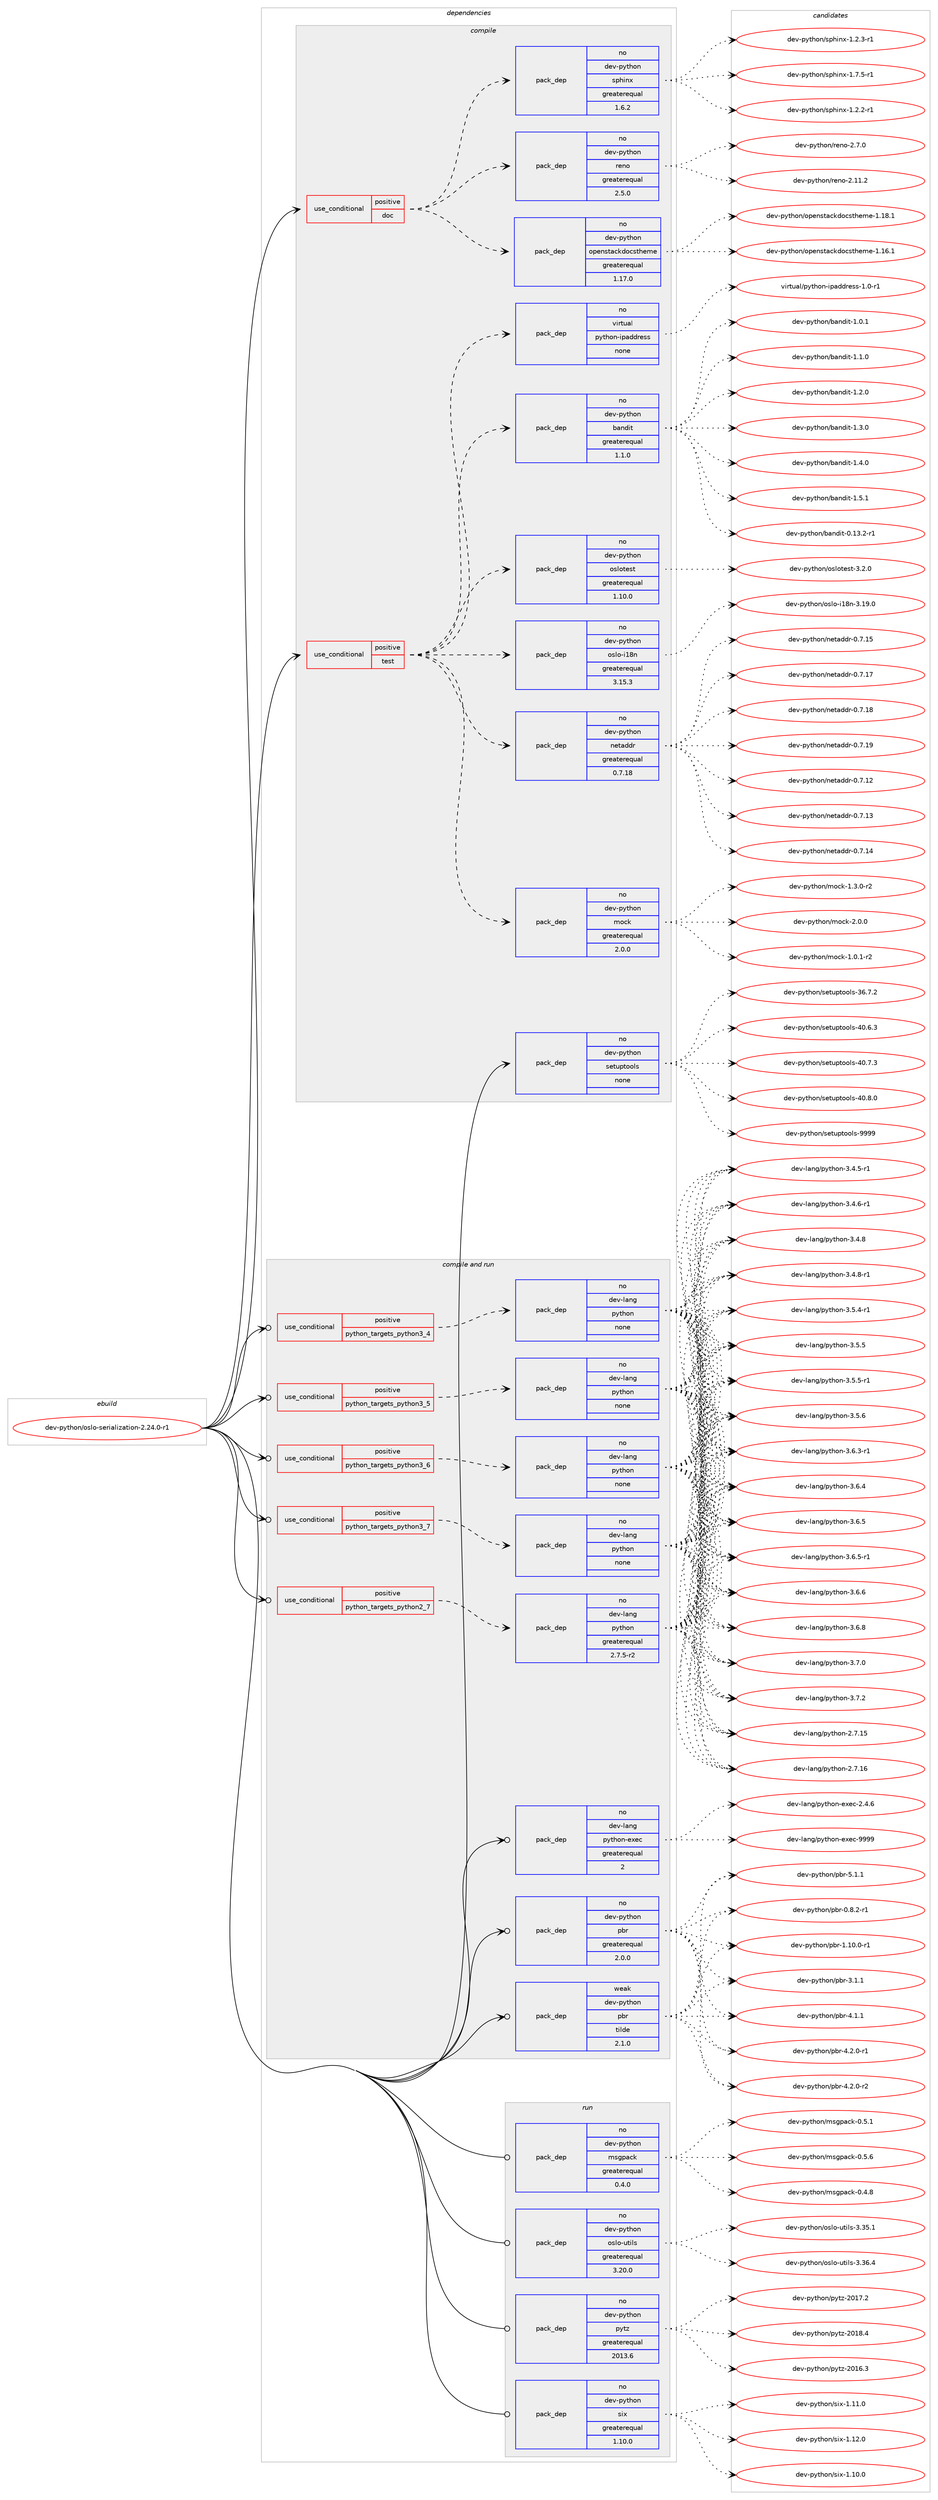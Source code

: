 digraph prolog {

# *************
# Graph options
# *************

newrank=true;
concentrate=true;
compound=true;
graph [rankdir=LR,fontname=Helvetica,fontsize=10,ranksep=1.5];#, ranksep=2.5, nodesep=0.2];
edge  [arrowhead=vee];
node  [fontname=Helvetica,fontsize=10];

# **********
# The ebuild
# **********

subgraph cluster_leftcol {
color=gray;
rank=same;
label=<<i>ebuild</i>>;
id [label="dev-python/oslo-serialization-2.24.0-r1", color=red, width=4, href="../dev-python/oslo-serialization-2.24.0-r1.svg"];
}

# ****************
# The dependencies
# ****************

subgraph cluster_midcol {
color=gray;
label=<<i>dependencies</i>>;
subgraph cluster_compile {
fillcolor="#eeeeee";
style=filled;
label=<<i>compile</i>>;
subgraph cond378779 {
dependency1423212 [label=<<TABLE BORDER="0" CELLBORDER="1" CELLSPACING="0" CELLPADDING="4"><TR><TD ROWSPAN="3" CELLPADDING="10">use_conditional</TD></TR><TR><TD>positive</TD></TR><TR><TD>doc</TD></TR></TABLE>>, shape=none, color=red];
subgraph pack1021154 {
dependency1423213 [label=<<TABLE BORDER="0" CELLBORDER="1" CELLSPACING="0" CELLPADDING="4" WIDTH="220"><TR><TD ROWSPAN="6" CELLPADDING="30">pack_dep</TD></TR><TR><TD WIDTH="110">no</TD></TR><TR><TD>dev-python</TD></TR><TR><TD>sphinx</TD></TR><TR><TD>greaterequal</TD></TR><TR><TD>1.6.2</TD></TR></TABLE>>, shape=none, color=blue];
}
dependency1423212:e -> dependency1423213:w [weight=20,style="dashed",arrowhead="vee"];
subgraph pack1021155 {
dependency1423214 [label=<<TABLE BORDER="0" CELLBORDER="1" CELLSPACING="0" CELLPADDING="4" WIDTH="220"><TR><TD ROWSPAN="6" CELLPADDING="30">pack_dep</TD></TR><TR><TD WIDTH="110">no</TD></TR><TR><TD>dev-python</TD></TR><TR><TD>openstackdocstheme</TD></TR><TR><TD>greaterequal</TD></TR><TR><TD>1.17.0</TD></TR></TABLE>>, shape=none, color=blue];
}
dependency1423212:e -> dependency1423214:w [weight=20,style="dashed",arrowhead="vee"];
subgraph pack1021156 {
dependency1423215 [label=<<TABLE BORDER="0" CELLBORDER="1" CELLSPACING="0" CELLPADDING="4" WIDTH="220"><TR><TD ROWSPAN="6" CELLPADDING="30">pack_dep</TD></TR><TR><TD WIDTH="110">no</TD></TR><TR><TD>dev-python</TD></TR><TR><TD>reno</TD></TR><TR><TD>greaterequal</TD></TR><TR><TD>2.5.0</TD></TR></TABLE>>, shape=none, color=blue];
}
dependency1423212:e -> dependency1423215:w [weight=20,style="dashed",arrowhead="vee"];
}
id:e -> dependency1423212:w [weight=20,style="solid",arrowhead="vee"];
subgraph cond378780 {
dependency1423216 [label=<<TABLE BORDER="0" CELLBORDER="1" CELLSPACING="0" CELLPADDING="4"><TR><TD ROWSPAN="3" CELLPADDING="10">use_conditional</TD></TR><TR><TD>positive</TD></TR><TR><TD>test</TD></TR></TABLE>>, shape=none, color=red];
subgraph pack1021157 {
dependency1423217 [label=<<TABLE BORDER="0" CELLBORDER="1" CELLSPACING="0" CELLPADDING="4" WIDTH="220"><TR><TD ROWSPAN="6" CELLPADDING="30">pack_dep</TD></TR><TR><TD WIDTH="110">no</TD></TR><TR><TD>virtual</TD></TR><TR><TD>python-ipaddress</TD></TR><TR><TD>none</TD></TR><TR><TD></TD></TR></TABLE>>, shape=none, color=blue];
}
dependency1423216:e -> dependency1423217:w [weight=20,style="dashed",arrowhead="vee"];
subgraph pack1021158 {
dependency1423218 [label=<<TABLE BORDER="0" CELLBORDER="1" CELLSPACING="0" CELLPADDING="4" WIDTH="220"><TR><TD ROWSPAN="6" CELLPADDING="30">pack_dep</TD></TR><TR><TD WIDTH="110">no</TD></TR><TR><TD>dev-python</TD></TR><TR><TD>mock</TD></TR><TR><TD>greaterequal</TD></TR><TR><TD>2.0.0</TD></TR></TABLE>>, shape=none, color=blue];
}
dependency1423216:e -> dependency1423218:w [weight=20,style="dashed",arrowhead="vee"];
subgraph pack1021159 {
dependency1423219 [label=<<TABLE BORDER="0" CELLBORDER="1" CELLSPACING="0" CELLPADDING="4" WIDTH="220"><TR><TD ROWSPAN="6" CELLPADDING="30">pack_dep</TD></TR><TR><TD WIDTH="110">no</TD></TR><TR><TD>dev-python</TD></TR><TR><TD>netaddr</TD></TR><TR><TD>greaterequal</TD></TR><TR><TD>0.7.18</TD></TR></TABLE>>, shape=none, color=blue];
}
dependency1423216:e -> dependency1423219:w [weight=20,style="dashed",arrowhead="vee"];
subgraph pack1021160 {
dependency1423220 [label=<<TABLE BORDER="0" CELLBORDER="1" CELLSPACING="0" CELLPADDING="4" WIDTH="220"><TR><TD ROWSPAN="6" CELLPADDING="30">pack_dep</TD></TR><TR><TD WIDTH="110">no</TD></TR><TR><TD>dev-python</TD></TR><TR><TD>oslo-i18n</TD></TR><TR><TD>greaterequal</TD></TR><TR><TD>3.15.3</TD></TR></TABLE>>, shape=none, color=blue];
}
dependency1423216:e -> dependency1423220:w [weight=20,style="dashed",arrowhead="vee"];
subgraph pack1021161 {
dependency1423221 [label=<<TABLE BORDER="0" CELLBORDER="1" CELLSPACING="0" CELLPADDING="4" WIDTH="220"><TR><TD ROWSPAN="6" CELLPADDING="30">pack_dep</TD></TR><TR><TD WIDTH="110">no</TD></TR><TR><TD>dev-python</TD></TR><TR><TD>oslotest</TD></TR><TR><TD>greaterequal</TD></TR><TR><TD>1.10.0</TD></TR></TABLE>>, shape=none, color=blue];
}
dependency1423216:e -> dependency1423221:w [weight=20,style="dashed",arrowhead="vee"];
subgraph pack1021162 {
dependency1423222 [label=<<TABLE BORDER="0" CELLBORDER="1" CELLSPACING="0" CELLPADDING="4" WIDTH="220"><TR><TD ROWSPAN="6" CELLPADDING="30">pack_dep</TD></TR><TR><TD WIDTH="110">no</TD></TR><TR><TD>dev-python</TD></TR><TR><TD>bandit</TD></TR><TR><TD>greaterequal</TD></TR><TR><TD>1.1.0</TD></TR></TABLE>>, shape=none, color=blue];
}
dependency1423216:e -> dependency1423222:w [weight=20,style="dashed",arrowhead="vee"];
}
id:e -> dependency1423216:w [weight=20,style="solid",arrowhead="vee"];
subgraph pack1021163 {
dependency1423223 [label=<<TABLE BORDER="0" CELLBORDER="1" CELLSPACING="0" CELLPADDING="4" WIDTH="220"><TR><TD ROWSPAN="6" CELLPADDING="30">pack_dep</TD></TR><TR><TD WIDTH="110">no</TD></TR><TR><TD>dev-python</TD></TR><TR><TD>setuptools</TD></TR><TR><TD>none</TD></TR><TR><TD></TD></TR></TABLE>>, shape=none, color=blue];
}
id:e -> dependency1423223:w [weight=20,style="solid",arrowhead="vee"];
}
subgraph cluster_compileandrun {
fillcolor="#eeeeee";
style=filled;
label=<<i>compile and run</i>>;
subgraph cond378781 {
dependency1423224 [label=<<TABLE BORDER="0" CELLBORDER="1" CELLSPACING="0" CELLPADDING="4"><TR><TD ROWSPAN="3" CELLPADDING="10">use_conditional</TD></TR><TR><TD>positive</TD></TR><TR><TD>python_targets_python2_7</TD></TR></TABLE>>, shape=none, color=red];
subgraph pack1021164 {
dependency1423225 [label=<<TABLE BORDER="0" CELLBORDER="1" CELLSPACING="0" CELLPADDING="4" WIDTH="220"><TR><TD ROWSPAN="6" CELLPADDING="30">pack_dep</TD></TR><TR><TD WIDTH="110">no</TD></TR><TR><TD>dev-lang</TD></TR><TR><TD>python</TD></TR><TR><TD>greaterequal</TD></TR><TR><TD>2.7.5-r2</TD></TR></TABLE>>, shape=none, color=blue];
}
dependency1423224:e -> dependency1423225:w [weight=20,style="dashed",arrowhead="vee"];
}
id:e -> dependency1423224:w [weight=20,style="solid",arrowhead="odotvee"];
subgraph cond378782 {
dependency1423226 [label=<<TABLE BORDER="0" CELLBORDER="1" CELLSPACING="0" CELLPADDING="4"><TR><TD ROWSPAN="3" CELLPADDING="10">use_conditional</TD></TR><TR><TD>positive</TD></TR><TR><TD>python_targets_python3_4</TD></TR></TABLE>>, shape=none, color=red];
subgraph pack1021165 {
dependency1423227 [label=<<TABLE BORDER="0" CELLBORDER="1" CELLSPACING="0" CELLPADDING="4" WIDTH="220"><TR><TD ROWSPAN="6" CELLPADDING="30">pack_dep</TD></TR><TR><TD WIDTH="110">no</TD></TR><TR><TD>dev-lang</TD></TR><TR><TD>python</TD></TR><TR><TD>none</TD></TR><TR><TD></TD></TR></TABLE>>, shape=none, color=blue];
}
dependency1423226:e -> dependency1423227:w [weight=20,style="dashed",arrowhead="vee"];
}
id:e -> dependency1423226:w [weight=20,style="solid",arrowhead="odotvee"];
subgraph cond378783 {
dependency1423228 [label=<<TABLE BORDER="0" CELLBORDER="1" CELLSPACING="0" CELLPADDING="4"><TR><TD ROWSPAN="3" CELLPADDING="10">use_conditional</TD></TR><TR><TD>positive</TD></TR><TR><TD>python_targets_python3_5</TD></TR></TABLE>>, shape=none, color=red];
subgraph pack1021166 {
dependency1423229 [label=<<TABLE BORDER="0" CELLBORDER="1" CELLSPACING="0" CELLPADDING="4" WIDTH="220"><TR><TD ROWSPAN="6" CELLPADDING="30">pack_dep</TD></TR><TR><TD WIDTH="110">no</TD></TR><TR><TD>dev-lang</TD></TR><TR><TD>python</TD></TR><TR><TD>none</TD></TR><TR><TD></TD></TR></TABLE>>, shape=none, color=blue];
}
dependency1423228:e -> dependency1423229:w [weight=20,style="dashed",arrowhead="vee"];
}
id:e -> dependency1423228:w [weight=20,style="solid",arrowhead="odotvee"];
subgraph cond378784 {
dependency1423230 [label=<<TABLE BORDER="0" CELLBORDER="1" CELLSPACING="0" CELLPADDING="4"><TR><TD ROWSPAN="3" CELLPADDING="10">use_conditional</TD></TR><TR><TD>positive</TD></TR><TR><TD>python_targets_python3_6</TD></TR></TABLE>>, shape=none, color=red];
subgraph pack1021167 {
dependency1423231 [label=<<TABLE BORDER="0" CELLBORDER="1" CELLSPACING="0" CELLPADDING="4" WIDTH="220"><TR><TD ROWSPAN="6" CELLPADDING="30">pack_dep</TD></TR><TR><TD WIDTH="110">no</TD></TR><TR><TD>dev-lang</TD></TR><TR><TD>python</TD></TR><TR><TD>none</TD></TR><TR><TD></TD></TR></TABLE>>, shape=none, color=blue];
}
dependency1423230:e -> dependency1423231:w [weight=20,style="dashed",arrowhead="vee"];
}
id:e -> dependency1423230:w [weight=20,style="solid",arrowhead="odotvee"];
subgraph cond378785 {
dependency1423232 [label=<<TABLE BORDER="0" CELLBORDER="1" CELLSPACING="0" CELLPADDING="4"><TR><TD ROWSPAN="3" CELLPADDING="10">use_conditional</TD></TR><TR><TD>positive</TD></TR><TR><TD>python_targets_python3_7</TD></TR></TABLE>>, shape=none, color=red];
subgraph pack1021168 {
dependency1423233 [label=<<TABLE BORDER="0" CELLBORDER="1" CELLSPACING="0" CELLPADDING="4" WIDTH="220"><TR><TD ROWSPAN="6" CELLPADDING="30">pack_dep</TD></TR><TR><TD WIDTH="110">no</TD></TR><TR><TD>dev-lang</TD></TR><TR><TD>python</TD></TR><TR><TD>none</TD></TR><TR><TD></TD></TR></TABLE>>, shape=none, color=blue];
}
dependency1423232:e -> dependency1423233:w [weight=20,style="dashed",arrowhead="vee"];
}
id:e -> dependency1423232:w [weight=20,style="solid",arrowhead="odotvee"];
subgraph pack1021169 {
dependency1423234 [label=<<TABLE BORDER="0" CELLBORDER="1" CELLSPACING="0" CELLPADDING="4" WIDTH="220"><TR><TD ROWSPAN="6" CELLPADDING="30">pack_dep</TD></TR><TR><TD WIDTH="110">no</TD></TR><TR><TD>dev-lang</TD></TR><TR><TD>python-exec</TD></TR><TR><TD>greaterequal</TD></TR><TR><TD>2</TD></TR></TABLE>>, shape=none, color=blue];
}
id:e -> dependency1423234:w [weight=20,style="solid",arrowhead="odotvee"];
subgraph pack1021170 {
dependency1423235 [label=<<TABLE BORDER="0" CELLBORDER="1" CELLSPACING="0" CELLPADDING="4" WIDTH="220"><TR><TD ROWSPAN="6" CELLPADDING="30">pack_dep</TD></TR><TR><TD WIDTH="110">no</TD></TR><TR><TD>dev-python</TD></TR><TR><TD>pbr</TD></TR><TR><TD>greaterequal</TD></TR><TR><TD>2.0.0</TD></TR></TABLE>>, shape=none, color=blue];
}
id:e -> dependency1423235:w [weight=20,style="solid",arrowhead="odotvee"];
subgraph pack1021171 {
dependency1423236 [label=<<TABLE BORDER="0" CELLBORDER="1" CELLSPACING="0" CELLPADDING="4" WIDTH="220"><TR><TD ROWSPAN="6" CELLPADDING="30">pack_dep</TD></TR><TR><TD WIDTH="110">weak</TD></TR><TR><TD>dev-python</TD></TR><TR><TD>pbr</TD></TR><TR><TD>tilde</TD></TR><TR><TD>2.1.0</TD></TR></TABLE>>, shape=none, color=blue];
}
id:e -> dependency1423236:w [weight=20,style="solid",arrowhead="odotvee"];
}
subgraph cluster_run {
fillcolor="#eeeeee";
style=filled;
label=<<i>run</i>>;
subgraph pack1021172 {
dependency1423237 [label=<<TABLE BORDER="0" CELLBORDER="1" CELLSPACING="0" CELLPADDING="4" WIDTH="220"><TR><TD ROWSPAN="6" CELLPADDING="30">pack_dep</TD></TR><TR><TD WIDTH="110">no</TD></TR><TR><TD>dev-python</TD></TR><TR><TD>msgpack</TD></TR><TR><TD>greaterequal</TD></TR><TR><TD>0.4.0</TD></TR></TABLE>>, shape=none, color=blue];
}
id:e -> dependency1423237:w [weight=20,style="solid",arrowhead="odot"];
subgraph pack1021173 {
dependency1423238 [label=<<TABLE BORDER="0" CELLBORDER="1" CELLSPACING="0" CELLPADDING="4" WIDTH="220"><TR><TD ROWSPAN="6" CELLPADDING="30">pack_dep</TD></TR><TR><TD WIDTH="110">no</TD></TR><TR><TD>dev-python</TD></TR><TR><TD>oslo-utils</TD></TR><TR><TD>greaterequal</TD></TR><TR><TD>3.20.0</TD></TR></TABLE>>, shape=none, color=blue];
}
id:e -> dependency1423238:w [weight=20,style="solid",arrowhead="odot"];
subgraph pack1021174 {
dependency1423239 [label=<<TABLE BORDER="0" CELLBORDER="1" CELLSPACING="0" CELLPADDING="4" WIDTH="220"><TR><TD ROWSPAN="6" CELLPADDING="30">pack_dep</TD></TR><TR><TD WIDTH="110">no</TD></TR><TR><TD>dev-python</TD></TR><TR><TD>pytz</TD></TR><TR><TD>greaterequal</TD></TR><TR><TD>2013.6</TD></TR></TABLE>>, shape=none, color=blue];
}
id:e -> dependency1423239:w [weight=20,style="solid",arrowhead="odot"];
subgraph pack1021175 {
dependency1423240 [label=<<TABLE BORDER="0" CELLBORDER="1" CELLSPACING="0" CELLPADDING="4" WIDTH="220"><TR><TD ROWSPAN="6" CELLPADDING="30">pack_dep</TD></TR><TR><TD WIDTH="110">no</TD></TR><TR><TD>dev-python</TD></TR><TR><TD>six</TD></TR><TR><TD>greaterequal</TD></TR><TR><TD>1.10.0</TD></TR></TABLE>>, shape=none, color=blue];
}
id:e -> dependency1423240:w [weight=20,style="solid",arrowhead="odot"];
}
}

# **************
# The candidates
# **************

subgraph cluster_choices {
rank=same;
color=gray;
label=<<i>candidates</i>>;

subgraph choice1021154 {
color=black;
nodesep=1;
choice10010111845112121116104111110471151121041051101204549465046504511449 [label="dev-python/sphinx-1.2.2-r1", color=red, width=4,href="../dev-python/sphinx-1.2.2-r1.svg"];
choice10010111845112121116104111110471151121041051101204549465046514511449 [label="dev-python/sphinx-1.2.3-r1", color=red, width=4,href="../dev-python/sphinx-1.2.3-r1.svg"];
choice10010111845112121116104111110471151121041051101204549465546534511449 [label="dev-python/sphinx-1.7.5-r1", color=red, width=4,href="../dev-python/sphinx-1.7.5-r1.svg"];
dependency1423213:e -> choice10010111845112121116104111110471151121041051101204549465046504511449:w [style=dotted,weight="100"];
dependency1423213:e -> choice10010111845112121116104111110471151121041051101204549465046514511449:w [style=dotted,weight="100"];
dependency1423213:e -> choice10010111845112121116104111110471151121041051101204549465546534511449:w [style=dotted,weight="100"];
}
subgraph choice1021155 {
color=black;
nodesep=1;
choice100101118451121211161041111104711111210111011511697991071001119911511610410110910145494649544649 [label="dev-python/openstackdocstheme-1.16.1", color=red, width=4,href="../dev-python/openstackdocstheme-1.16.1.svg"];
choice100101118451121211161041111104711111210111011511697991071001119911511610410110910145494649564649 [label="dev-python/openstackdocstheme-1.18.1", color=red, width=4,href="../dev-python/openstackdocstheme-1.18.1.svg"];
dependency1423214:e -> choice100101118451121211161041111104711111210111011511697991071001119911511610410110910145494649544649:w [style=dotted,weight="100"];
dependency1423214:e -> choice100101118451121211161041111104711111210111011511697991071001119911511610410110910145494649564649:w [style=dotted,weight="100"];
}
subgraph choice1021156 {
color=black;
nodesep=1;
choice100101118451121211161041111104711410111011145504649494650 [label="dev-python/reno-2.11.2", color=red, width=4,href="../dev-python/reno-2.11.2.svg"];
choice1001011184511212111610411111047114101110111455046554648 [label="dev-python/reno-2.7.0", color=red, width=4,href="../dev-python/reno-2.7.0.svg"];
dependency1423215:e -> choice100101118451121211161041111104711410111011145504649494650:w [style=dotted,weight="100"];
dependency1423215:e -> choice1001011184511212111610411111047114101110111455046554648:w [style=dotted,weight="100"];
}
subgraph choice1021157 {
color=black;
nodesep=1;
choice11810511411611797108471121211161041111104510511297100100114101115115454946484511449 [label="virtual/python-ipaddress-1.0-r1", color=red, width=4,href="../virtual/python-ipaddress-1.0-r1.svg"];
dependency1423217:e -> choice11810511411611797108471121211161041111104510511297100100114101115115454946484511449:w [style=dotted,weight="100"];
}
subgraph choice1021158 {
color=black;
nodesep=1;
choice1001011184511212111610411111047109111991074549464846494511450 [label="dev-python/mock-1.0.1-r2", color=red, width=4,href="../dev-python/mock-1.0.1-r2.svg"];
choice1001011184511212111610411111047109111991074549465146484511450 [label="dev-python/mock-1.3.0-r2", color=red, width=4,href="../dev-python/mock-1.3.0-r2.svg"];
choice100101118451121211161041111104710911199107455046484648 [label="dev-python/mock-2.0.0", color=red, width=4,href="../dev-python/mock-2.0.0.svg"];
dependency1423218:e -> choice1001011184511212111610411111047109111991074549464846494511450:w [style=dotted,weight="100"];
dependency1423218:e -> choice1001011184511212111610411111047109111991074549465146484511450:w [style=dotted,weight="100"];
dependency1423218:e -> choice100101118451121211161041111104710911199107455046484648:w [style=dotted,weight="100"];
}
subgraph choice1021159 {
color=black;
nodesep=1;
choice10010111845112121116104111110471101011169710010011445484655464950 [label="dev-python/netaddr-0.7.12", color=red, width=4,href="../dev-python/netaddr-0.7.12.svg"];
choice10010111845112121116104111110471101011169710010011445484655464951 [label="dev-python/netaddr-0.7.13", color=red, width=4,href="../dev-python/netaddr-0.7.13.svg"];
choice10010111845112121116104111110471101011169710010011445484655464952 [label="dev-python/netaddr-0.7.14", color=red, width=4,href="../dev-python/netaddr-0.7.14.svg"];
choice10010111845112121116104111110471101011169710010011445484655464953 [label="dev-python/netaddr-0.7.15", color=red, width=4,href="../dev-python/netaddr-0.7.15.svg"];
choice10010111845112121116104111110471101011169710010011445484655464955 [label="dev-python/netaddr-0.7.17", color=red, width=4,href="../dev-python/netaddr-0.7.17.svg"];
choice10010111845112121116104111110471101011169710010011445484655464956 [label="dev-python/netaddr-0.7.18", color=red, width=4,href="../dev-python/netaddr-0.7.18.svg"];
choice10010111845112121116104111110471101011169710010011445484655464957 [label="dev-python/netaddr-0.7.19", color=red, width=4,href="../dev-python/netaddr-0.7.19.svg"];
dependency1423219:e -> choice10010111845112121116104111110471101011169710010011445484655464950:w [style=dotted,weight="100"];
dependency1423219:e -> choice10010111845112121116104111110471101011169710010011445484655464951:w [style=dotted,weight="100"];
dependency1423219:e -> choice10010111845112121116104111110471101011169710010011445484655464952:w [style=dotted,weight="100"];
dependency1423219:e -> choice10010111845112121116104111110471101011169710010011445484655464953:w [style=dotted,weight="100"];
dependency1423219:e -> choice10010111845112121116104111110471101011169710010011445484655464955:w [style=dotted,weight="100"];
dependency1423219:e -> choice10010111845112121116104111110471101011169710010011445484655464956:w [style=dotted,weight="100"];
dependency1423219:e -> choice10010111845112121116104111110471101011169710010011445484655464957:w [style=dotted,weight="100"];
}
subgraph choice1021160 {
color=black;
nodesep=1;
choice100101118451121211161041111104711111510811145105495611045514649574648 [label="dev-python/oslo-i18n-3.19.0", color=red, width=4,href="../dev-python/oslo-i18n-3.19.0.svg"];
dependency1423220:e -> choice100101118451121211161041111104711111510811145105495611045514649574648:w [style=dotted,weight="100"];
}
subgraph choice1021161 {
color=black;
nodesep=1;
choice1001011184511212111610411111047111115108111116101115116455146504648 [label="dev-python/oslotest-3.2.0", color=red, width=4,href="../dev-python/oslotest-3.2.0.svg"];
dependency1423221:e -> choice1001011184511212111610411111047111115108111116101115116455146504648:w [style=dotted,weight="100"];
}
subgraph choice1021162 {
color=black;
nodesep=1;
choice10010111845112121116104111110479897110100105116454846495146504511449 [label="dev-python/bandit-0.13.2-r1", color=red, width=4,href="../dev-python/bandit-0.13.2-r1.svg"];
choice10010111845112121116104111110479897110100105116454946484649 [label="dev-python/bandit-1.0.1", color=red, width=4,href="../dev-python/bandit-1.0.1.svg"];
choice10010111845112121116104111110479897110100105116454946494648 [label="dev-python/bandit-1.1.0", color=red, width=4,href="../dev-python/bandit-1.1.0.svg"];
choice10010111845112121116104111110479897110100105116454946504648 [label="dev-python/bandit-1.2.0", color=red, width=4,href="../dev-python/bandit-1.2.0.svg"];
choice10010111845112121116104111110479897110100105116454946514648 [label="dev-python/bandit-1.3.0", color=red, width=4,href="../dev-python/bandit-1.3.0.svg"];
choice10010111845112121116104111110479897110100105116454946524648 [label="dev-python/bandit-1.4.0", color=red, width=4,href="../dev-python/bandit-1.4.0.svg"];
choice10010111845112121116104111110479897110100105116454946534649 [label="dev-python/bandit-1.5.1", color=red, width=4,href="../dev-python/bandit-1.5.1.svg"];
dependency1423222:e -> choice10010111845112121116104111110479897110100105116454846495146504511449:w [style=dotted,weight="100"];
dependency1423222:e -> choice10010111845112121116104111110479897110100105116454946484649:w [style=dotted,weight="100"];
dependency1423222:e -> choice10010111845112121116104111110479897110100105116454946494648:w [style=dotted,weight="100"];
dependency1423222:e -> choice10010111845112121116104111110479897110100105116454946504648:w [style=dotted,weight="100"];
dependency1423222:e -> choice10010111845112121116104111110479897110100105116454946514648:w [style=dotted,weight="100"];
dependency1423222:e -> choice10010111845112121116104111110479897110100105116454946524648:w [style=dotted,weight="100"];
dependency1423222:e -> choice10010111845112121116104111110479897110100105116454946534649:w [style=dotted,weight="100"];
}
subgraph choice1021163 {
color=black;
nodesep=1;
choice100101118451121211161041111104711510111611711211611111110811545515446554650 [label="dev-python/setuptools-36.7.2", color=red, width=4,href="../dev-python/setuptools-36.7.2.svg"];
choice100101118451121211161041111104711510111611711211611111110811545524846544651 [label="dev-python/setuptools-40.6.3", color=red, width=4,href="../dev-python/setuptools-40.6.3.svg"];
choice100101118451121211161041111104711510111611711211611111110811545524846554651 [label="dev-python/setuptools-40.7.3", color=red, width=4,href="../dev-python/setuptools-40.7.3.svg"];
choice100101118451121211161041111104711510111611711211611111110811545524846564648 [label="dev-python/setuptools-40.8.0", color=red, width=4,href="../dev-python/setuptools-40.8.0.svg"];
choice10010111845112121116104111110471151011161171121161111111081154557575757 [label="dev-python/setuptools-9999", color=red, width=4,href="../dev-python/setuptools-9999.svg"];
dependency1423223:e -> choice100101118451121211161041111104711510111611711211611111110811545515446554650:w [style=dotted,weight="100"];
dependency1423223:e -> choice100101118451121211161041111104711510111611711211611111110811545524846544651:w [style=dotted,weight="100"];
dependency1423223:e -> choice100101118451121211161041111104711510111611711211611111110811545524846554651:w [style=dotted,weight="100"];
dependency1423223:e -> choice100101118451121211161041111104711510111611711211611111110811545524846564648:w [style=dotted,weight="100"];
dependency1423223:e -> choice10010111845112121116104111110471151011161171121161111111081154557575757:w [style=dotted,weight="100"];
}
subgraph choice1021164 {
color=black;
nodesep=1;
choice10010111845108971101034711212111610411111045504655464953 [label="dev-lang/python-2.7.15", color=red, width=4,href="../dev-lang/python-2.7.15.svg"];
choice10010111845108971101034711212111610411111045504655464954 [label="dev-lang/python-2.7.16", color=red, width=4,href="../dev-lang/python-2.7.16.svg"];
choice1001011184510897110103471121211161041111104551465246534511449 [label="dev-lang/python-3.4.5-r1", color=red, width=4,href="../dev-lang/python-3.4.5-r1.svg"];
choice1001011184510897110103471121211161041111104551465246544511449 [label="dev-lang/python-3.4.6-r1", color=red, width=4,href="../dev-lang/python-3.4.6-r1.svg"];
choice100101118451089711010347112121116104111110455146524656 [label="dev-lang/python-3.4.8", color=red, width=4,href="../dev-lang/python-3.4.8.svg"];
choice1001011184510897110103471121211161041111104551465246564511449 [label="dev-lang/python-3.4.8-r1", color=red, width=4,href="../dev-lang/python-3.4.8-r1.svg"];
choice1001011184510897110103471121211161041111104551465346524511449 [label="dev-lang/python-3.5.4-r1", color=red, width=4,href="../dev-lang/python-3.5.4-r1.svg"];
choice100101118451089711010347112121116104111110455146534653 [label="dev-lang/python-3.5.5", color=red, width=4,href="../dev-lang/python-3.5.5.svg"];
choice1001011184510897110103471121211161041111104551465346534511449 [label="dev-lang/python-3.5.5-r1", color=red, width=4,href="../dev-lang/python-3.5.5-r1.svg"];
choice100101118451089711010347112121116104111110455146534654 [label="dev-lang/python-3.5.6", color=red, width=4,href="../dev-lang/python-3.5.6.svg"];
choice1001011184510897110103471121211161041111104551465446514511449 [label="dev-lang/python-3.6.3-r1", color=red, width=4,href="../dev-lang/python-3.6.3-r1.svg"];
choice100101118451089711010347112121116104111110455146544652 [label="dev-lang/python-3.6.4", color=red, width=4,href="../dev-lang/python-3.6.4.svg"];
choice100101118451089711010347112121116104111110455146544653 [label="dev-lang/python-3.6.5", color=red, width=4,href="../dev-lang/python-3.6.5.svg"];
choice1001011184510897110103471121211161041111104551465446534511449 [label="dev-lang/python-3.6.5-r1", color=red, width=4,href="../dev-lang/python-3.6.5-r1.svg"];
choice100101118451089711010347112121116104111110455146544654 [label="dev-lang/python-3.6.6", color=red, width=4,href="../dev-lang/python-3.6.6.svg"];
choice100101118451089711010347112121116104111110455146544656 [label="dev-lang/python-3.6.8", color=red, width=4,href="../dev-lang/python-3.6.8.svg"];
choice100101118451089711010347112121116104111110455146554648 [label="dev-lang/python-3.7.0", color=red, width=4,href="../dev-lang/python-3.7.0.svg"];
choice100101118451089711010347112121116104111110455146554650 [label="dev-lang/python-3.7.2", color=red, width=4,href="../dev-lang/python-3.7.2.svg"];
dependency1423225:e -> choice10010111845108971101034711212111610411111045504655464953:w [style=dotted,weight="100"];
dependency1423225:e -> choice10010111845108971101034711212111610411111045504655464954:w [style=dotted,weight="100"];
dependency1423225:e -> choice1001011184510897110103471121211161041111104551465246534511449:w [style=dotted,weight="100"];
dependency1423225:e -> choice1001011184510897110103471121211161041111104551465246544511449:w [style=dotted,weight="100"];
dependency1423225:e -> choice100101118451089711010347112121116104111110455146524656:w [style=dotted,weight="100"];
dependency1423225:e -> choice1001011184510897110103471121211161041111104551465246564511449:w [style=dotted,weight="100"];
dependency1423225:e -> choice1001011184510897110103471121211161041111104551465346524511449:w [style=dotted,weight="100"];
dependency1423225:e -> choice100101118451089711010347112121116104111110455146534653:w [style=dotted,weight="100"];
dependency1423225:e -> choice1001011184510897110103471121211161041111104551465346534511449:w [style=dotted,weight="100"];
dependency1423225:e -> choice100101118451089711010347112121116104111110455146534654:w [style=dotted,weight="100"];
dependency1423225:e -> choice1001011184510897110103471121211161041111104551465446514511449:w [style=dotted,weight="100"];
dependency1423225:e -> choice100101118451089711010347112121116104111110455146544652:w [style=dotted,weight="100"];
dependency1423225:e -> choice100101118451089711010347112121116104111110455146544653:w [style=dotted,weight="100"];
dependency1423225:e -> choice1001011184510897110103471121211161041111104551465446534511449:w [style=dotted,weight="100"];
dependency1423225:e -> choice100101118451089711010347112121116104111110455146544654:w [style=dotted,weight="100"];
dependency1423225:e -> choice100101118451089711010347112121116104111110455146544656:w [style=dotted,weight="100"];
dependency1423225:e -> choice100101118451089711010347112121116104111110455146554648:w [style=dotted,weight="100"];
dependency1423225:e -> choice100101118451089711010347112121116104111110455146554650:w [style=dotted,weight="100"];
}
subgraph choice1021165 {
color=black;
nodesep=1;
choice10010111845108971101034711212111610411111045504655464953 [label="dev-lang/python-2.7.15", color=red, width=4,href="../dev-lang/python-2.7.15.svg"];
choice10010111845108971101034711212111610411111045504655464954 [label="dev-lang/python-2.7.16", color=red, width=4,href="../dev-lang/python-2.7.16.svg"];
choice1001011184510897110103471121211161041111104551465246534511449 [label="dev-lang/python-3.4.5-r1", color=red, width=4,href="../dev-lang/python-3.4.5-r1.svg"];
choice1001011184510897110103471121211161041111104551465246544511449 [label="dev-lang/python-3.4.6-r1", color=red, width=4,href="../dev-lang/python-3.4.6-r1.svg"];
choice100101118451089711010347112121116104111110455146524656 [label="dev-lang/python-3.4.8", color=red, width=4,href="../dev-lang/python-3.4.8.svg"];
choice1001011184510897110103471121211161041111104551465246564511449 [label="dev-lang/python-3.4.8-r1", color=red, width=4,href="../dev-lang/python-3.4.8-r1.svg"];
choice1001011184510897110103471121211161041111104551465346524511449 [label="dev-lang/python-3.5.4-r1", color=red, width=4,href="../dev-lang/python-3.5.4-r1.svg"];
choice100101118451089711010347112121116104111110455146534653 [label="dev-lang/python-3.5.5", color=red, width=4,href="../dev-lang/python-3.5.5.svg"];
choice1001011184510897110103471121211161041111104551465346534511449 [label="dev-lang/python-3.5.5-r1", color=red, width=4,href="../dev-lang/python-3.5.5-r1.svg"];
choice100101118451089711010347112121116104111110455146534654 [label="dev-lang/python-3.5.6", color=red, width=4,href="../dev-lang/python-3.5.6.svg"];
choice1001011184510897110103471121211161041111104551465446514511449 [label="dev-lang/python-3.6.3-r1", color=red, width=4,href="../dev-lang/python-3.6.3-r1.svg"];
choice100101118451089711010347112121116104111110455146544652 [label="dev-lang/python-3.6.4", color=red, width=4,href="../dev-lang/python-3.6.4.svg"];
choice100101118451089711010347112121116104111110455146544653 [label="dev-lang/python-3.6.5", color=red, width=4,href="../dev-lang/python-3.6.5.svg"];
choice1001011184510897110103471121211161041111104551465446534511449 [label="dev-lang/python-3.6.5-r1", color=red, width=4,href="../dev-lang/python-3.6.5-r1.svg"];
choice100101118451089711010347112121116104111110455146544654 [label="dev-lang/python-3.6.6", color=red, width=4,href="../dev-lang/python-3.6.6.svg"];
choice100101118451089711010347112121116104111110455146544656 [label="dev-lang/python-3.6.8", color=red, width=4,href="../dev-lang/python-3.6.8.svg"];
choice100101118451089711010347112121116104111110455146554648 [label="dev-lang/python-3.7.0", color=red, width=4,href="../dev-lang/python-3.7.0.svg"];
choice100101118451089711010347112121116104111110455146554650 [label="dev-lang/python-3.7.2", color=red, width=4,href="../dev-lang/python-3.7.2.svg"];
dependency1423227:e -> choice10010111845108971101034711212111610411111045504655464953:w [style=dotted,weight="100"];
dependency1423227:e -> choice10010111845108971101034711212111610411111045504655464954:w [style=dotted,weight="100"];
dependency1423227:e -> choice1001011184510897110103471121211161041111104551465246534511449:w [style=dotted,weight="100"];
dependency1423227:e -> choice1001011184510897110103471121211161041111104551465246544511449:w [style=dotted,weight="100"];
dependency1423227:e -> choice100101118451089711010347112121116104111110455146524656:w [style=dotted,weight="100"];
dependency1423227:e -> choice1001011184510897110103471121211161041111104551465246564511449:w [style=dotted,weight="100"];
dependency1423227:e -> choice1001011184510897110103471121211161041111104551465346524511449:w [style=dotted,weight="100"];
dependency1423227:e -> choice100101118451089711010347112121116104111110455146534653:w [style=dotted,weight="100"];
dependency1423227:e -> choice1001011184510897110103471121211161041111104551465346534511449:w [style=dotted,weight="100"];
dependency1423227:e -> choice100101118451089711010347112121116104111110455146534654:w [style=dotted,weight="100"];
dependency1423227:e -> choice1001011184510897110103471121211161041111104551465446514511449:w [style=dotted,weight="100"];
dependency1423227:e -> choice100101118451089711010347112121116104111110455146544652:w [style=dotted,weight="100"];
dependency1423227:e -> choice100101118451089711010347112121116104111110455146544653:w [style=dotted,weight="100"];
dependency1423227:e -> choice1001011184510897110103471121211161041111104551465446534511449:w [style=dotted,weight="100"];
dependency1423227:e -> choice100101118451089711010347112121116104111110455146544654:w [style=dotted,weight="100"];
dependency1423227:e -> choice100101118451089711010347112121116104111110455146544656:w [style=dotted,weight="100"];
dependency1423227:e -> choice100101118451089711010347112121116104111110455146554648:w [style=dotted,weight="100"];
dependency1423227:e -> choice100101118451089711010347112121116104111110455146554650:w [style=dotted,weight="100"];
}
subgraph choice1021166 {
color=black;
nodesep=1;
choice10010111845108971101034711212111610411111045504655464953 [label="dev-lang/python-2.7.15", color=red, width=4,href="../dev-lang/python-2.7.15.svg"];
choice10010111845108971101034711212111610411111045504655464954 [label="dev-lang/python-2.7.16", color=red, width=4,href="../dev-lang/python-2.7.16.svg"];
choice1001011184510897110103471121211161041111104551465246534511449 [label="dev-lang/python-3.4.5-r1", color=red, width=4,href="../dev-lang/python-3.4.5-r1.svg"];
choice1001011184510897110103471121211161041111104551465246544511449 [label="dev-lang/python-3.4.6-r1", color=red, width=4,href="../dev-lang/python-3.4.6-r1.svg"];
choice100101118451089711010347112121116104111110455146524656 [label="dev-lang/python-3.4.8", color=red, width=4,href="../dev-lang/python-3.4.8.svg"];
choice1001011184510897110103471121211161041111104551465246564511449 [label="dev-lang/python-3.4.8-r1", color=red, width=4,href="../dev-lang/python-3.4.8-r1.svg"];
choice1001011184510897110103471121211161041111104551465346524511449 [label="dev-lang/python-3.5.4-r1", color=red, width=4,href="../dev-lang/python-3.5.4-r1.svg"];
choice100101118451089711010347112121116104111110455146534653 [label="dev-lang/python-3.5.5", color=red, width=4,href="../dev-lang/python-3.5.5.svg"];
choice1001011184510897110103471121211161041111104551465346534511449 [label="dev-lang/python-3.5.5-r1", color=red, width=4,href="../dev-lang/python-3.5.5-r1.svg"];
choice100101118451089711010347112121116104111110455146534654 [label="dev-lang/python-3.5.6", color=red, width=4,href="../dev-lang/python-3.5.6.svg"];
choice1001011184510897110103471121211161041111104551465446514511449 [label="dev-lang/python-3.6.3-r1", color=red, width=4,href="../dev-lang/python-3.6.3-r1.svg"];
choice100101118451089711010347112121116104111110455146544652 [label="dev-lang/python-3.6.4", color=red, width=4,href="../dev-lang/python-3.6.4.svg"];
choice100101118451089711010347112121116104111110455146544653 [label="dev-lang/python-3.6.5", color=red, width=4,href="../dev-lang/python-3.6.5.svg"];
choice1001011184510897110103471121211161041111104551465446534511449 [label="dev-lang/python-3.6.5-r1", color=red, width=4,href="../dev-lang/python-3.6.5-r1.svg"];
choice100101118451089711010347112121116104111110455146544654 [label="dev-lang/python-3.6.6", color=red, width=4,href="../dev-lang/python-3.6.6.svg"];
choice100101118451089711010347112121116104111110455146544656 [label="dev-lang/python-3.6.8", color=red, width=4,href="../dev-lang/python-3.6.8.svg"];
choice100101118451089711010347112121116104111110455146554648 [label="dev-lang/python-3.7.0", color=red, width=4,href="../dev-lang/python-3.7.0.svg"];
choice100101118451089711010347112121116104111110455146554650 [label="dev-lang/python-3.7.2", color=red, width=4,href="../dev-lang/python-3.7.2.svg"];
dependency1423229:e -> choice10010111845108971101034711212111610411111045504655464953:w [style=dotted,weight="100"];
dependency1423229:e -> choice10010111845108971101034711212111610411111045504655464954:w [style=dotted,weight="100"];
dependency1423229:e -> choice1001011184510897110103471121211161041111104551465246534511449:w [style=dotted,weight="100"];
dependency1423229:e -> choice1001011184510897110103471121211161041111104551465246544511449:w [style=dotted,weight="100"];
dependency1423229:e -> choice100101118451089711010347112121116104111110455146524656:w [style=dotted,weight="100"];
dependency1423229:e -> choice1001011184510897110103471121211161041111104551465246564511449:w [style=dotted,weight="100"];
dependency1423229:e -> choice1001011184510897110103471121211161041111104551465346524511449:w [style=dotted,weight="100"];
dependency1423229:e -> choice100101118451089711010347112121116104111110455146534653:w [style=dotted,weight="100"];
dependency1423229:e -> choice1001011184510897110103471121211161041111104551465346534511449:w [style=dotted,weight="100"];
dependency1423229:e -> choice100101118451089711010347112121116104111110455146534654:w [style=dotted,weight="100"];
dependency1423229:e -> choice1001011184510897110103471121211161041111104551465446514511449:w [style=dotted,weight="100"];
dependency1423229:e -> choice100101118451089711010347112121116104111110455146544652:w [style=dotted,weight="100"];
dependency1423229:e -> choice100101118451089711010347112121116104111110455146544653:w [style=dotted,weight="100"];
dependency1423229:e -> choice1001011184510897110103471121211161041111104551465446534511449:w [style=dotted,weight="100"];
dependency1423229:e -> choice100101118451089711010347112121116104111110455146544654:w [style=dotted,weight="100"];
dependency1423229:e -> choice100101118451089711010347112121116104111110455146544656:w [style=dotted,weight="100"];
dependency1423229:e -> choice100101118451089711010347112121116104111110455146554648:w [style=dotted,weight="100"];
dependency1423229:e -> choice100101118451089711010347112121116104111110455146554650:w [style=dotted,weight="100"];
}
subgraph choice1021167 {
color=black;
nodesep=1;
choice10010111845108971101034711212111610411111045504655464953 [label="dev-lang/python-2.7.15", color=red, width=4,href="../dev-lang/python-2.7.15.svg"];
choice10010111845108971101034711212111610411111045504655464954 [label="dev-lang/python-2.7.16", color=red, width=4,href="../dev-lang/python-2.7.16.svg"];
choice1001011184510897110103471121211161041111104551465246534511449 [label="dev-lang/python-3.4.5-r1", color=red, width=4,href="../dev-lang/python-3.4.5-r1.svg"];
choice1001011184510897110103471121211161041111104551465246544511449 [label="dev-lang/python-3.4.6-r1", color=red, width=4,href="../dev-lang/python-3.4.6-r1.svg"];
choice100101118451089711010347112121116104111110455146524656 [label="dev-lang/python-3.4.8", color=red, width=4,href="../dev-lang/python-3.4.8.svg"];
choice1001011184510897110103471121211161041111104551465246564511449 [label="dev-lang/python-3.4.8-r1", color=red, width=4,href="../dev-lang/python-3.4.8-r1.svg"];
choice1001011184510897110103471121211161041111104551465346524511449 [label="dev-lang/python-3.5.4-r1", color=red, width=4,href="../dev-lang/python-3.5.4-r1.svg"];
choice100101118451089711010347112121116104111110455146534653 [label="dev-lang/python-3.5.5", color=red, width=4,href="../dev-lang/python-3.5.5.svg"];
choice1001011184510897110103471121211161041111104551465346534511449 [label="dev-lang/python-3.5.5-r1", color=red, width=4,href="../dev-lang/python-3.5.5-r1.svg"];
choice100101118451089711010347112121116104111110455146534654 [label="dev-lang/python-3.5.6", color=red, width=4,href="../dev-lang/python-3.5.6.svg"];
choice1001011184510897110103471121211161041111104551465446514511449 [label="dev-lang/python-3.6.3-r1", color=red, width=4,href="../dev-lang/python-3.6.3-r1.svg"];
choice100101118451089711010347112121116104111110455146544652 [label="dev-lang/python-3.6.4", color=red, width=4,href="../dev-lang/python-3.6.4.svg"];
choice100101118451089711010347112121116104111110455146544653 [label="dev-lang/python-3.6.5", color=red, width=4,href="../dev-lang/python-3.6.5.svg"];
choice1001011184510897110103471121211161041111104551465446534511449 [label="dev-lang/python-3.6.5-r1", color=red, width=4,href="../dev-lang/python-3.6.5-r1.svg"];
choice100101118451089711010347112121116104111110455146544654 [label="dev-lang/python-3.6.6", color=red, width=4,href="../dev-lang/python-3.6.6.svg"];
choice100101118451089711010347112121116104111110455146544656 [label="dev-lang/python-3.6.8", color=red, width=4,href="../dev-lang/python-3.6.8.svg"];
choice100101118451089711010347112121116104111110455146554648 [label="dev-lang/python-3.7.0", color=red, width=4,href="../dev-lang/python-3.7.0.svg"];
choice100101118451089711010347112121116104111110455146554650 [label="dev-lang/python-3.7.2", color=red, width=4,href="../dev-lang/python-3.7.2.svg"];
dependency1423231:e -> choice10010111845108971101034711212111610411111045504655464953:w [style=dotted,weight="100"];
dependency1423231:e -> choice10010111845108971101034711212111610411111045504655464954:w [style=dotted,weight="100"];
dependency1423231:e -> choice1001011184510897110103471121211161041111104551465246534511449:w [style=dotted,weight="100"];
dependency1423231:e -> choice1001011184510897110103471121211161041111104551465246544511449:w [style=dotted,weight="100"];
dependency1423231:e -> choice100101118451089711010347112121116104111110455146524656:w [style=dotted,weight="100"];
dependency1423231:e -> choice1001011184510897110103471121211161041111104551465246564511449:w [style=dotted,weight="100"];
dependency1423231:e -> choice1001011184510897110103471121211161041111104551465346524511449:w [style=dotted,weight="100"];
dependency1423231:e -> choice100101118451089711010347112121116104111110455146534653:w [style=dotted,weight="100"];
dependency1423231:e -> choice1001011184510897110103471121211161041111104551465346534511449:w [style=dotted,weight="100"];
dependency1423231:e -> choice100101118451089711010347112121116104111110455146534654:w [style=dotted,weight="100"];
dependency1423231:e -> choice1001011184510897110103471121211161041111104551465446514511449:w [style=dotted,weight="100"];
dependency1423231:e -> choice100101118451089711010347112121116104111110455146544652:w [style=dotted,weight="100"];
dependency1423231:e -> choice100101118451089711010347112121116104111110455146544653:w [style=dotted,weight="100"];
dependency1423231:e -> choice1001011184510897110103471121211161041111104551465446534511449:w [style=dotted,weight="100"];
dependency1423231:e -> choice100101118451089711010347112121116104111110455146544654:w [style=dotted,weight="100"];
dependency1423231:e -> choice100101118451089711010347112121116104111110455146544656:w [style=dotted,weight="100"];
dependency1423231:e -> choice100101118451089711010347112121116104111110455146554648:w [style=dotted,weight="100"];
dependency1423231:e -> choice100101118451089711010347112121116104111110455146554650:w [style=dotted,weight="100"];
}
subgraph choice1021168 {
color=black;
nodesep=1;
choice10010111845108971101034711212111610411111045504655464953 [label="dev-lang/python-2.7.15", color=red, width=4,href="../dev-lang/python-2.7.15.svg"];
choice10010111845108971101034711212111610411111045504655464954 [label="dev-lang/python-2.7.16", color=red, width=4,href="../dev-lang/python-2.7.16.svg"];
choice1001011184510897110103471121211161041111104551465246534511449 [label="dev-lang/python-3.4.5-r1", color=red, width=4,href="../dev-lang/python-3.4.5-r1.svg"];
choice1001011184510897110103471121211161041111104551465246544511449 [label="dev-lang/python-3.4.6-r1", color=red, width=4,href="../dev-lang/python-3.4.6-r1.svg"];
choice100101118451089711010347112121116104111110455146524656 [label="dev-lang/python-3.4.8", color=red, width=4,href="../dev-lang/python-3.4.8.svg"];
choice1001011184510897110103471121211161041111104551465246564511449 [label="dev-lang/python-3.4.8-r1", color=red, width=4,href="../dev-lang/python-3.4.8-r1.svg"];
choice1001011184510897110103471121211161041111104551465346524511449 [label="dev-lang/python-3.5.4-r1", color=red, width=4,href="../dev-lang/python-3.5.4-r1.svg"];
choice100101118451089711010347112121116104111110455146534653 [label="dev-lang/python-3.5.5", color=red, width=4,href="../dev-lang/python-3.5.5.svg"];
choice1001011184510897110103471121211161041111104551465346534511449 [label="dev-lang/python-3.5.5-r1", color=red, width=4,href="../dev-lang/python-3.5.5-r1.svg"];
choice100101118451089711010347112121116104111110455146534654 [label="dev-lang/python-3.5.6", color=red, width=4,href="../dev-lang/python-3.5.6.svg"];
choice1001011184510897110103471121211161041111104551465446514511449 [label="dev-lang/python-3.6.3-r1", color=red, width=4,href="../dev-lang/python-3.6.3-r1.svg"];
choice100101118451089711010347112121116104111110455146544652 [label="dev-lang/python-3.6.4", color=red, width=4,href="../dev-lang/python-3.6.4.svg"];
choice100101118451089711010347112121116104111110455146544653 [label="dev-lang/python-3.6.5", color=red, width=4,href="../dev-lang/python-3.6.5.svg"];
choice1001011184510897110103471121211161041111104551465446534511449 [label="dev-lang/python-3.6.5-r1", color=red, width=4,href="../dev-lang/python-3.6.5-r1.svg"];
choice100101118451089711010347112121116104111110455146544654 [label="dev-lang/python-3.6.6", color=red, width=4,href="../dev-lang/python-3.6.6.svg"];
choice100101118451089711010347112121116104111110455146544656 [label="dev-lang/python-3.6.8", color=red, width=4,href="../dev-lang/python-3.6.8.svg"];
choice100101118451089711010347112121116104111110455146554648 [label="dev-lang/python-3.7.0", color=red, width=4,href="../dev-lang/python-3.7.0.svg"];
choice100101118451089711010347112121116104111110455146554650 [label="dev-lang/python-3.7.2", color=red, width=4,href="../dev-lang/python-3.7.2.svg"];
dependency1423233:e -> choice10010111845108971101034711212111610411111045504655464953:w [style=dotted,weight="100"];
dependency1423233:e -> choice10010111845108971101034711212111610411111045504655464954:w [style=dotted,weight="100"];
dependency1423233:e -> choice1001011184510897110103471121211161041111104551465246534511449:w [style=dotted,weight="100"];
dependency1423233:e -> choice1001011184510897110103471121211161041111104551465246544511449:w [style=dotted,weight="100"];
dependency1423233:e -> choice100101118451089711010347112121116104111110455146524656:w [style=dotted,weight="100"];
dependency1423233:e -> choice1001011184510897110103471121211161041111104551465246564511449:w [style=dotted,weight="100"];
dependency1423233:e -> choice1001011184510897110103471121211161041111104551465346524511449:w [style=dotted,weight="100"];
dependency1423233:e -> choice100101118451089711010347112121116104111110455146534653:w [style=dotted,weight="100"];
dependency1423233:e -> choice1001011184510897110103471121211161041111104551465346534511449:w [style=dotted,weight="100"];
dependency1423233:e -> choice100101118451089711010347112121116104111110455146534654:w [style=dotted,weight="100"];
dependency1423233:e -> choice1001011184510897110103471121211161041111104551465446514511449:w [style=dotted,weight="100"];
dependency1423233:e -> choice100101118451089711010347112121116104111110455146544652:w [style=dotted,weight="100"];
dependency1423233:e -> choice100101118451089711010347112121116104111110455146544653:w [style=dotted,weight="100"];
dependency1423233:e -> choice1001011184510897110103471121211161041111104551465446534511449:w [style=dotted,weight="100"];
dependency1423233:e -> choice100101118451089711010347112121116104111110455146544654:w [style=dotted,weight="100"];
dependency1423233:e -> choice100101118451089711010347112121116104111110455146544656:w [style=dotted,weight="100"];
dependency1423233:e -> choice100101118451089711010347112121116104111110455146554648:w [style=dotted,weight="100"];
dependency1423233:e -> choice100101118451089711010347112121116104111110455146554650:w [style=dotted,weight="100"];
}
subgraph choice1021169 {
color=black;
nodesep=1;
choice1001011184510897110103471121211161041111104510112010199455046524654 [label="dev-lang/python-exec-2.4.6", color=red, width=4,href="../dev-lang/python-exec-2.4.6.svg"];
choice10010111845108971101034711212111610411111045101120101994557575757 [label="dev-lang/python-exec-9999", color=red, width=4,href="../dev-lang/python-exec-9999.svg"];
dependency1423234:e -> choice1001011184510897110103471121211161041111104510112010199455046524654:w [style=dotted,weight="100"];
dependency1423234:e -> choice10010111845108971101034711212111610411111045101120101994557575757:w [style=dotted,weight="100"];
}
subgraph choice1021170 {
color=black;
nodesep=1;
choice1001011184511212111610411111047112981144548465646504511449 [label="dev-python/pbr-0.8.2-r1", color=red, width=4,href="../dev-python/pbr-0.8.2-r1.svg"];
choice100101118451121211161041111104711298114454946494846484511449 [label="dev-python/pbr-1.10.0-r1", color=red, width=4,href="../dev-python/pbr-1.10.0-r1.svg"];
choice100101118451121211161041111104711298114455146494649 [label="dev-python/pbr-3.1.1", color=red, width=4,href="../dev-python/pbr-3.1.1.svg"];
choice100101118451121211161041111104711298114455246494649 [label="dev-python/pbr-4.1.1", color=red, width=4,href="../dev-python/pbr-4.1.1.svg"];
choice1001011184511212111610411111047112981144552465046484511449 [label="dev-python/pbr-4.2.0-r1", color=red, width=4,href="../dev-python/pbr-4.2.0-r1.svg"];
choice1001011184511212111610411111047112981144552465046484511450 [label="dev-python/pbr-4.2.0-r2", color=red, width=4,href="../dev-python/pbr-4.2.0-r2.svg"];
choice100101118451121211161041111104711298114455346494649 [label="dev-python/pbr-5.1.1", color=red, width=4,href="../dev-python/pbr-5.1.1.svg"];
dependency1423235:e -> choice1001011184511212111610411111047112981144548465646504511449:w [style=dotted,weight="100"];
dependency1423235:e -> choice100101118451121211161041111104711298114454946494846484511449:w [style=dotted,weight="100"];
dependency1423235:e -> choice100101118451121211161041111104711298114455146494649:w [style=dotted,weight="100"];
dependency1423235:e -> choice100101118451121211161041111104711298114455246494649:w [style=dotted,weight="100"];
dependency1423235:e -> choice1001011184511212111610411111047112981144552465046484511449:w [style=dotted,weight="100"];
dependency1423235:e -> choice1001011184511212111610411111047112981144552465046484511450:w [style=dotted,weight="100"];
dependency1423235:e -> choice100101118451121211161041111104711298114455346494649:w [style=dotted,weight="100"];
}
subgraph choice1021171 {
color=black;
nodesep=1;
choice1001011184511212111610411111047112981144548465646504511449 [label="dev-python/pbr-0.8.2-r1", color=red, width=4,href="../dev-python/pbr-0.8.2-r1.svg"];
choice100101118451121211161041111104711298114454946494846484511449 [label="dev-python/pbr-1.10.0-r1", color=red, width=4,href="../dev-python/pbr-1.10.0-r1.svg"];
choice100101118451121211161041111104711298114455146494649 [label="dev-python/pbr-3.1.1", color=red, width=4,href="../dev-python/pbr-3.1.1.svg"];
choice100101118451121211161041111104711298114455246494649 [label="dev-python/pbr-4.1.1", color=red, width=4,href="../dev-python/pbr-4.1.1.svg"];
choice1001011184511212111610411111047112981144552465046484511449 [label="dev-python/pbr-4.2.0-r1", color=red, width=4,href="../dev-python/pbr-4.2.0-r1.svg"];
choice1001011184511212111610411111047112981144552465046484511450 [label="dev-python/pbr-4.2.0-r2", color=red, width=4,href="../dev-python/pbr-4.2.0-r2.svg"];
choice100101118451121211161041111104711298114455346494649 [label="dev-python/pbr-5.1.1", color=red, width=4,href="../dev-python/pbr-5.1.1.svg"];
dependency1423236:e -> choice1001011184511212111610411111047112981144548465646504511449:w [style=dotted,weight="100"];
dependency1423236:e -> choice100101118451121211161041111104711298114454946494846484511449:w [style=dotted,weight="100"];
dependency1423236:e -> choice100101118451121211161041111104711298114455146494649:w [style=dotted,weight="100"];
dependency1423236:e -> choice100101118451121211161041111104711298114455246494649:w [style=dotted,weight="100"];
dependency1423236:e -> choice1001011184511212111610411111047112981144552465046484511449:w [style=dotted,weight="100"];
dependency1423236:e -> choice1001011184511212111610411111047112981144552465046484511450:w [style=dotted,weight="100"];
dependency1423236:e -> choice100101118451121211161041111104711298114455346494649:w [style=dotted,weight="100"];
}
subgraph choice1021172 {
color=black;
nodesep=1;
choice10010111845112121116104111110471091151031129799107454846524656 [label="dev-python/msgpack-0.4.8", color=red, width=4,href="../dev-python/msgpack-0.4.8.svg"];
choice10010111845112121116104111110471091151031129799107454846534649 [label="dev-python/msgpack-0.5.1", color=red, width=4,href="../dev-python/msgpack-0.5.1.svg"];
choice10010111845112121116104111110471091151031129799107454846534654 [label="dev-python/msgpack-0.5.6", color=red, width=4,href="../dev-python/msgpack-0.5.6.svg"];
dependency1423237:e -> choice10010111845112121116104111110471091151031129799107454846524656:w [style=dotted,weight="100"];
dependency1423237:e -> choice10010111845112121116104111110471091151031129799107454846534649:w [style=dotted,weight="100"];
dependency1423237:e -> choice10010111845112121116104111110471091151031129799107454846534654:w [style=dotted,weight="100"];
}
subgraph choice1021173 {
color=black;
nodesep=1;
choice10010111845112121116104111110471111151081114511711610510811545514651534649 [label="dev-python/oslo-utils-3.35.1", color=red, width=4,href="../dev-python/oslo-utils-3.35.1.svg"];
choice10010111845112121116104111110471111151081114511711610510811545514651544652 [label="dev-python/oslo-utils-3.36.4", color=red, width=4,href="../dev-python/oslo-utils-3.36.4.svg"];
dependency1423238:e -> choice10010111845112121116104111110471111151081114511711610510811545514651534649:w [style=dotted,weight="100"];
dependency1423238:e -> choice10010111845112121116104111110471111151081114511711610510811545514651544652:w [style=dotted,weight="100"];
}
subgraph choice1021174 {
color=black;
nodesep=1;
choice100101118451121211161041111104711212111612245504849544651 [label="dev-python/pytz-2016.3", color=red, width=4,href="../dev-python/pytz-2016.3.svg"];
choice100101118451121211161041111104711212111612245504849554650 [label="dev-python/pytz-2017.2", color=red, width=4,href="../dev-python/pytz-2017.2.svg"];
choice100101118451121211161041111104711212111612245504849564652 [label="dev-python/pytz-2018.4", color=red, width=4,href="../dev-python/pytz-2018.4.svg"];
dependency1423239:e -> choice100101118451121211161041111104711212111612245504849544651:w [style=dotted,weight="100"];
dependency1423239:e -> choice100101118451121211161041111104711212111612245504849554650:w [style=dotted,weight="100"];
dependency1423239:e -> choice100101118451121211161041111104711212111612245504849564652:w [style=dotted,weight="100"];
}
subgraph choice1021175 {
color=black;
nodesep=1;
choice100101118451121211161041111104711510512045494649484648 [label="dev-python/six-1.10.0", color=red, width=4,href="../dev-python/six-1.10.0.svg"];
choice100101118451121211161041111104711510512045494649494648 [label="dev-python/six-1.11.0", color=red, width=4,href="../dev-python/six-1.11.0.svg"];
choice100101118451121211161041111104711510512045494649504648 [label="dev-python/six-1.12.0", color=red, width=4,href="../dev-python/six-1.12.0.svg"];
dependency1423240:e -> choice100101118451121211161041111104711510512045494649484648:w [style=dotted,weight="100"];
dependency1423240:e -> choice100101118451121211161041111104711510512045494649494648:w [style=dotted,weight="100"];
dependency1423240:e -> choice100101118451121211161041111104711510512045494649504648:w [style=dotted,weight="100"];
}
}

}
